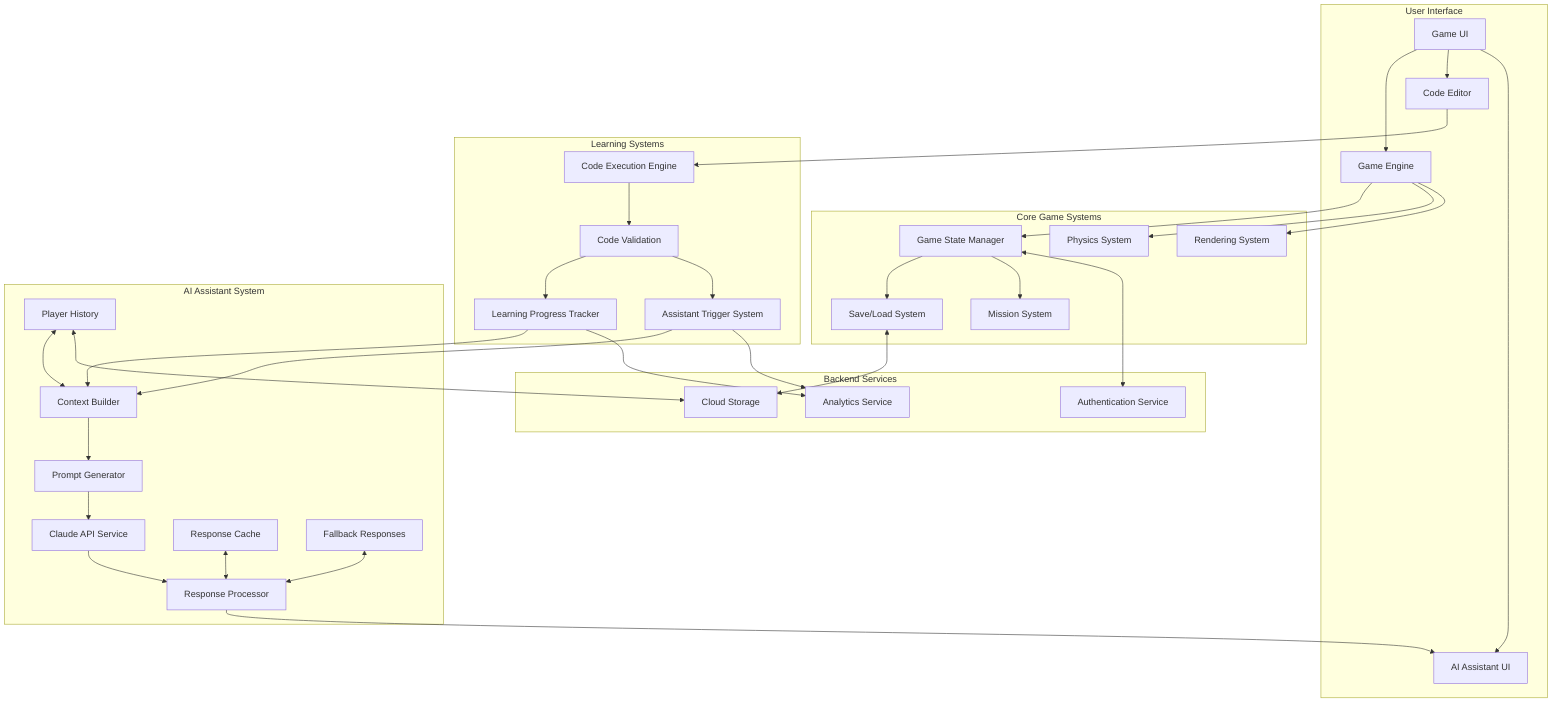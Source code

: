 flowchart TD
    subgraph User Interface
        UI[Game UI] --> GameEngine[Game Engine]
        UI --> CodeEditor[Code Editor]
        UI --> CharacterUI[AI Assistant UI]
    end
    
    subgraph Core Game Systems
        GameEngine --> GameState[Game State Manager]
        GameEngine --> Physics[Physics System]
        GameEngine --> Rendering[Rendering System]
        GameState --> SaveSystem[Save/Load System]
        GameState --> MissionSystem[Mission System]
    end
    
    subgraph Learning Systems
        CodeEditor --> CodeExecution[Code Execution Engine]
        CodeExecution --> CodeValidation[Code Validation]
        CodeValidation --> LearningProgress[Learning Progress Tracker]
        CodeValidation --> AssistantTrigger[Assistant Trigger System]
    end
    
    subgraph AI Assistant System
        AssistantTrigger --> ContextBuilder[Context Builder]
        LearningProgress --> ContextBuilder
        ContextBuilder --> PromptGenerator[Prompt Generator]
        PromptGenerator -->         LLMService[Claude API Service]
        LLMService --> ResponseProcessor[Response Processor]
        ResponseProcessor --> CharacterUI
        
        PlayerHistory[Player History] <--> ContextBuilder
        ResponseCache[Response Cache] <--> ResponseProcessor
        FallbackResponses[Fallback Responses] <--> ResponseProcessor
    end
    
    subgraph Backend Services
        Auth[Authentication Service]
        Analytics[Analytics Service]
        Storage[Cloud Storage]
    end
    
    GameState <--> Auth
    LearningProgress --> Analytics
    AssistantTrigger --> Analytics
    SaveSystem <--> Storage
    PlayerHistory <--> Storage